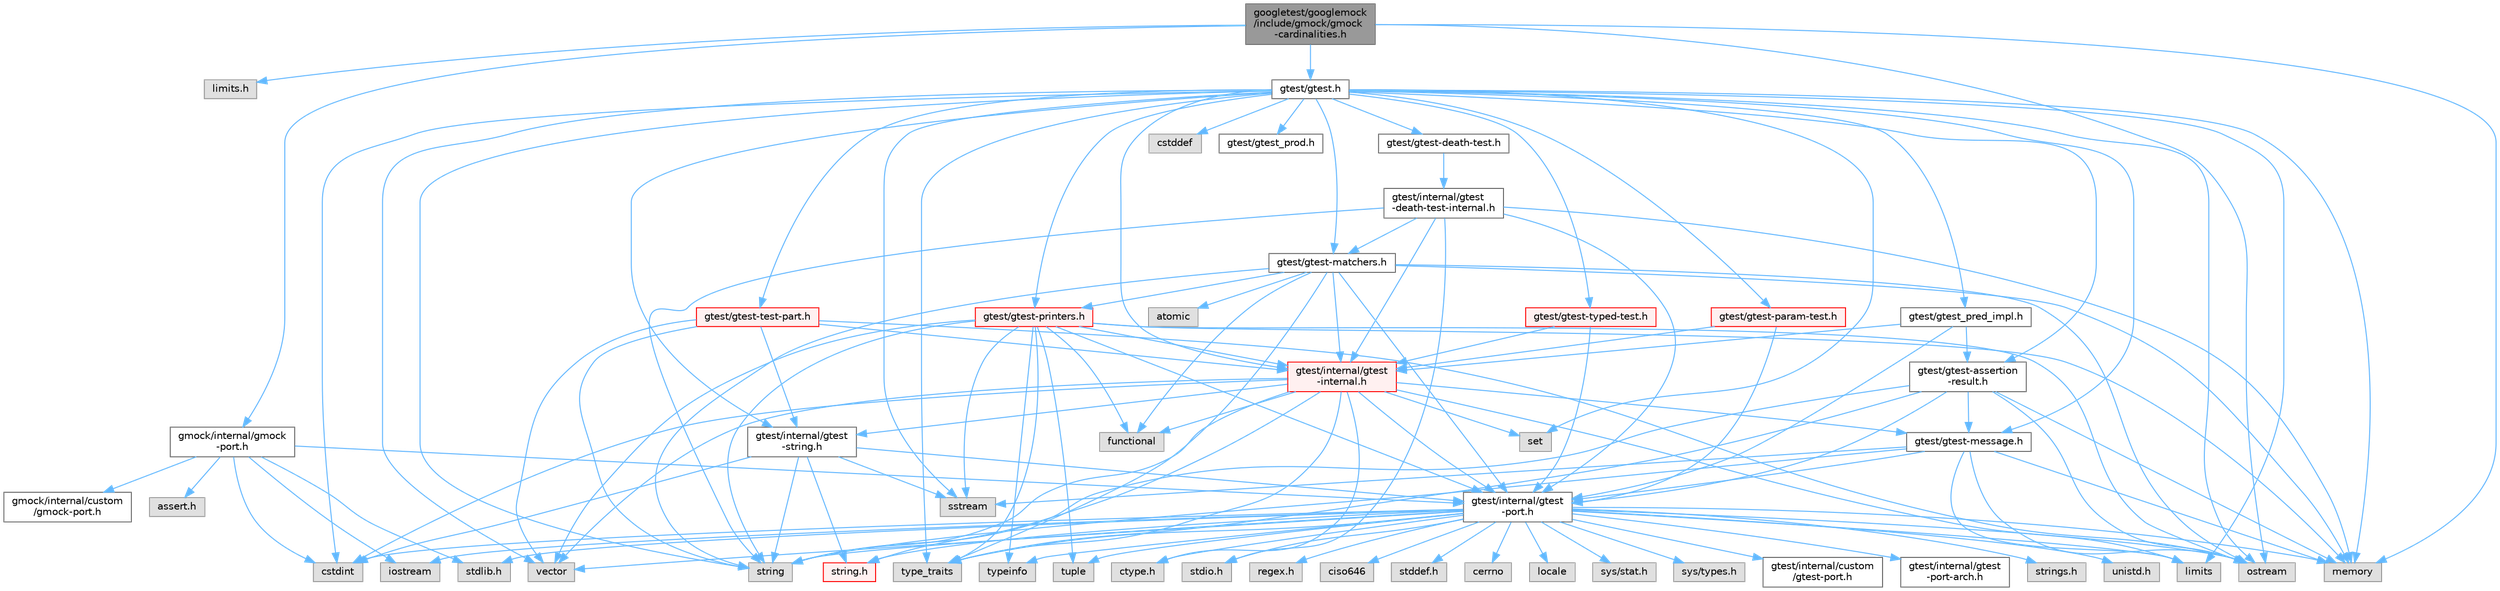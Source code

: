 digraph "googletest/googlemock/include/gmock/gmock-cardinalities.h"
{
 // LATEX_PDF_SIZE
  bgcolor="transparent";
  edge [fontname=Helvetica,fontsize=10,labelfontname=Helvetica,labelfontsize=10];
  node [fontname=Helvetica,fontsize=10,shape=box,height=0.2,width=0.4];
  Node1 [id="Node000001",label="googletest/googlemock\l/include/gmock/gmock\l-cardinalities.h",height=0.2,width=0.4,color="gray40", fillcolor="grey60", style="filled", fontcolor="black",tooltip=" "];
  Node1 -> Node2 [id="edge1_Node000001_Node000002",color="steelblue1",style="solid",tooltip=" "];
  Node2 [id="Node000002",label="limits.h",height=0.2,width=0.4,color="grey60", fillcolor="#E0E0E0", style="filled",tooltip=" "];
  Node1 -> Node3 [id="edge2_Node000001_Node000003",color="steelblue1",style="solid",tooltip=" "];
  Node3 [id="Node000003",label="memory",height=0.2,width=0.4,color="grey60", fillcolor="#E0E0E0", style="filled",tooltip=" "];
  Node1 -> Node4 [id="edge3_Node000001_Node000004",color="steelblue1",style="solid",tooltip=" "];
  Node4 [id="Node000004",label="ostream",height=0.2,width=0.4,color="grey60", fillcolor="#E0E0E0", style="filled",tooltip=" "];
  Node1 -> Node5 [id="edge4_Node000001_Node000005",color="steelblue1",style="solid",tooltip=" "];
  Node5 [id="Node000005",label="gmock/internal/gmock\l-port.h",height=0.2,width=0.4,color="grey40", fillcolor="white", style="filled",URL="$gmock-port_8h.html",tooltip=" "];
  Node5 -> Node6 [id="edge5_Node000005_Node000006",color="steelblue1",style="solid",tooltip=" "];
  Node6 [id="Node000006",label="assert.h",height=0.2,width=0.4,color="grey60", fillcolor="#E0E0E0", style="filled",tooltip=" "];
  Node5 -> Node7 [id="edge6_Node000005_Node000007",color="steelblue1",style="solid",tooltip=" "];
  Node7 [id="Node000007",label="stdlib.h",height=0.2,width=0.4,color="grey60", fillcolor="#E0E0E0", style="filled",tooltip=" "];
  Node5 -> Node8 [id="edge7_Node000005_Node000008",color="steelblue1",style="solid",tooltip=" "];
  Node8 [id="Node000008",label="cstdint",height=0.2,width=0.4,color="grey60", fillcolor="#E0E0E0", style="filled",tooltip=" "];
  Node5 -> Node9 [id="edge8_Node000005_Node000009",color="steelblue1",style="solid",tooltip=" "];
  Node9 [id="Node000009",label="iostream",height=0.2,width=0.4,color="grey60", fillcolor="#E0E0E0", style="filled",tooltip=" "];
  Node5 -> Node10 [id="edge9_Node000005_Node000010",color="steelblue1",style="solid",tooltip=" "];
  Node10 [id="Node000010",label="gmock/internal/custom\l/gmock-port.h",height=0.2,width=0.4,color="grey40", fillcolor="white", style="filled",URL="$custom_2gmock-port_8h.html",tooltip=" "];
  Node5 -> Node11 [id="edge10_Node000005_Node000011",color="steelblue1",style="solid",tooltip=" "];
  Node11 [id="Node000011",label="gtest/internal/gtest\l-port.h",height=0.2,width=0.4,color="grey40", fillcolor="white", style="filled",URL="$gtest-port_8h.html",tooltip=" "];
  Node11 -> Node12 [id="edge11_Node000011_Node000012",color="steelblue1",style="solid",tooltip=" "];
  Node12 [id="Node000012",label="ciso646",height=0.2,width=0.4,color="grey60", fillcolor="#E0E0E0", style="filled",tooltip=" "];
  Node11 -> Node13 [id="edge12_Node000011_Node000013",color="steelblue1",style="solid",tooltip=" "];
  Node13 [id="Node000013",label="ctype.h",height=0.2,width=0.4,color="grey60", fillcolor="#E0E0E0", style="filled",tooltip=" "];
  Node11 -> Node14 [id="edge13_Node000011_Node000014",color="steelblue1",style="solid",tooltip=" "];
  Node14 [id="Node000014",label="stddef.h",height=0.2,width=0.4,color="grey60", fillcolor="#E0E0E0", style="filled",tooltip=" "];
  Node11 -> Node15 [id="edge14_Node000011_Node000015",color="steelblue1",style="solid",tooltip=" "];
  Node15 [id="Node000015",label="stdio.h",height=0.2,width=0.4,color="grey60", fillcolor="#E0E0E0", style="filled",tooltip=" "];
  Node11 -> Node7 [id="edge15_Node000011_Node000007",color="steelblue1",style="solid",tooltip=" "];
  Node11 -> Node16 [id="edge16_Node000011_Node000016",color="steelblue1",style="solid",tooltip=" "];
  Node16 [id="Node000016",label="string.h",height=0.2,width=0.4,color="red", fillcolor="#FFF0F0", style="filled",URL="$string_8h.html",tooltip=" "];
  Node11 -> Node32 [id="edge17_Node000011_Node000032",color="steelblue1",style="solid",tooltip=" "];
  Node32 [id="Node000032",label="cerrno",height=0.2,width=0.4,color="grey60", fillcolor="#E0E0E0", style="filled",tooltip=" "];
  Node11 -> Node8 [id="edge18_Node000011_Node000008",color="steelblue1",style="solid",tooltip=" "];
  Node11 -> Node9 [id="edge19_Node000011_Node000009",color="steelblue1",style="solid",tooltip=" "];
  Node11 -> Node27 [id="edge20_Node000011_Node000027",color="steelblue1",style="solid",tooltip=" "];
  Node27 [id="Node000027",label="limits",height=0.2,width=0.4,color="grey60", fillcolor="#E0E0E0", style="filled",tooltip=" "];
  Node11 -> Node33 [id="edge21_Node000011_Node000033",color="steelblue1",style="solid",tooltip=" "];
  Node33 [id="Node000033",label="locale",height=0.2,width=0.4,color="grey60", fillcolor="#E0E0E0", style="filled",tooltip=" "];
  Node11 -> Node3 [id="edge22_Node000011_Node000003",color="steelblue1",style="solid",tooltip=" "];
  Node11 -> Node4 [id="edge23_Node000011_Node000004",color="steelblue1",style="solid",tooltip=" "];
  Node11 -> Node22 [id="edge24_Node000011_Node000022",color="steelblue1",style="solid",tooltip=" "];
  Node22 [id="Node000022",label="string",height=0.2,width=0.4,color="grey60", fillcolor="#E0E0E0", style="filled",tooltip=" "];
  Node11 -> Node34 [id="edge25_Node000011_Node000034",color="steelblue1",style="solid",tooltip=" "];
  Node34 [id="Node000034",label="tuple",height=0.2,width=0.4,color="grey60", fillcolor="#E0E0E0", style="filled",tooltip=" "];
  Node11 -> Node23 [id="edge26_Node000011_Node000023",color="steelblue1",style="solid",tooltip=" "];
  Node23 [id="Node000023",label="type_traits",height=0.2,width=0.4,color="grey60", fillcolor="#E0E0E0", style="filled",tooltip=" "];
  Node11 -> Node24 [id="edge27_Node000011_Node000024",color="steelblue1",style="solid",tooltip=" "];
  Node24 [id="Node000024",label="vector",height=0.2,width=0.4,color="grey60", fillcolor="#E0E0E0", style="filled",tooltip=" "];
  Node11 -> Node35 [id="edge28_Node000011_Node000035",color="steelblue1",style="solid",tooltip=" "];
  Node35 [id="Node000035",label="sys/stat.h",height=0.2,width=0.4,color="grey60", fillcolor="#E0E0E0", style="filled",tooltip=" "];
  Node11 -> Node36 [id="edge29_Node000011_Node000036",color="steelblue1",style="solid",tooltip=" "];
  Node36 [id="Node000036",label="sys/types.h",height=0.2,width=0.4,color="grey60", fillcolor="#E0E0E0", style="filled",tooltip=" "];
  Node11 -> Node37 [id="edge30_Node000011_Node000037",color="steelblue1",style="solid",tooltip=" "];
  Node37 [id="Node000037",label="gtest/internal/custom\l/gtest-port.h",height=0.2,width=0.4,color="grey40", fillcolor="white", style="filled",URL="$custom_2gtest-port_8h.html",tooltip=" "];
  Node11 -> Node38 [id="edge31_Node000011_Node000038",color="steelblue1",style="solid",tooltip=" "];
  Node38 [id="Node000038",label="gtest/internal/gtest\l-port-arch.h",height=0.2,width=0.4,color="grey40", fillcolor="white", style="filled",URL="$gtest-port-arch_8h.html",tooltip=" "];
  Node11 -> Node39 [id="edge32_Node000011_Node000039",color="steelblue1",style="solid",tooltip=" "];
  Node39 [id="Node000039",label="strings.h",height=0.2,width=0.4,color="grey60", fillcolor="#E0E0E0", style="filled",tooltip=" "];
  Node11 -> Node40 [id="edge33_Node000011_Node000040",color="steelblue1",style="solid",tooltip=" "];
  Node40 [id="Node000040",label="unistd.h",height=0.2,width=0.4,color="grey60", fillcolor="#E0E0E0", style="filled",tooltip=" "];
  Node11 -> Node41 [id="edge34_Node000011_Node000041",color="steelblue1",style="solid",tooltip=" "];
  Node41 [id="Node000041",label="regex.h",height=0.2,width=0.4,color="grey60", fillcolor="#E0E0E0", style="filled",tooltip=" "];
  Node11 -> Node42 [id="edge35_Node000011_Node000042",color="steelblue1",style="solid",tooltip=" "];
  Node42 [id="Node000042",label="typeinfo",height=0.2,width=0.4,color="grey60", fillcolor="#E0E0E0", style="filled",tooltip=" "];
  Node1 -> Node43 [id="edge36_Node000001_Node000043",color="steelblue1",style="solid",tooltip=" "];
  Node43 [id="Node000043",label="gtest/gtest.h",height=0.2,width=0.4,color="grey40", fillcolor="white", style="filled",URL="$gtest_8h.html",tooltip=" "];
  Node43 -> Node18 [id="edge37_Node000043_Node000018",color="steelblue1",style="solid",tooltip=" "];
  Node18 [id="Node000018",label="cstddef",height=0.2,width=0.4,color="grey60", fillcolor="#E0E0E0", style="filled",tooltip=" "];
  Node43 -> Node8 [id="edge38_Node000043_Node000008",color="steelblue1",style="solid",tooltip=" "];
  Node43 -> Node27 [id="edge39_Node000043_Node000027",color="steelblue1",style="solid",tooltip=" "];
  Node43 -> Node3 [id="edge40_Node000043_Node000003",color="steelblue1",style="solid",tooltip=" "];
  Node43 -> Node4 [id="edge41_Node000043_Node000004",color="steelblue1",style="solid",tooltip=" "];
  Node43 -> Node25 [id="edge42_Node000043_Node000025",color="steelblue1",style="solid",tooltip=" "];
  Node25 [id="Node000025",label="set",height=0.2,width=0.4,color="grey60", fillcolor="#E0E0E0", style="filled",tooltip=" "];
  Node43 -> Node44 [id="edge43_Node000043_Node000044",color="steelblue1",style="solid",tooltip=" "];
  Node44 [id="Node000044",label="sstream",height=0.2,width=0.4,color="grey60", fillcolor="#E0E0E0", style="filled",tooltip=" "];
  Node43 -> Node22 [id="edge44_Node000043_Node000022",color="steelblue1",style="solid",tooltip=" "];
  Node43 -> Node23 [id="edge45_Node000043_Node000023",color="steelblue1",style="solid",tooltip=" "];
  Node43 -> Node24 [id="edge46_Node000043_Node000024",color="steelblue1",style="solid",tooltip=" "];
  Node43 -> Node45 [id="edge47_Node000043_Node000045",color="steelblue1",style="solid",tooltip=" "];
  Node45 [id="Node000045",label="gtest/gtest-assertion\l-result.h",height=0.2,width=0.4,color="grey40", fillcolor="white", style="filled",URL="$gtest-assertion-result_8h.html",tooltip=" "];
  Node45 -> Node3 [id="edge48_Node000045_Node000003",color="steelblue1",style="solid",tooltip=" "];
  Node45 -> Node4 [id="edge49_Node000045_Node000004",color="steelblue1",style="solid",tooltip=" "];
  Node45 -> Node22 [id="edge50_Node000045_Node000022",color="steelblue1",style="solid",tooltip=" "];
  Node45 -> Node23 [id="edge51_Node000045_Node000023",color="steelblue1",style="solid",tooltip=" "];
  Node45 -> Node46 [id="edge52_Node000045_Node000046",color="steelblue1",style="solid",tooltip=" "];
  Node46 [id="Node000046",label="gtest/gtest-message.h",height=0.2,width=0.4,color="grey40", fillcolor="white", style="filled",URL="$gtest-message_8h.html",tooltip=" "];
  Node46 -> Node27 [id="edge53_Node000046_Node000027",color="steelblue1",style="solid",tooltip=" "];
  Node46 -> Node3 [id="edge54_Node000046_Node000003",color="steelblue1",style="solid",tooltip=" "];
  Node46 -> Node4 [id="edge55_Node000046_Node000004",color="steelblue1",style="solid",tooltip=" "];
  Node46 -> Node44 [id="edge56_Node000046_Node000044",color="steelblue1",style="solid",tooltip=" "];
  Node46 -> Node22 [id="edge57_Node000046_Node000022",color="steelblue1",style="solid",tooltip=" "];
  Node46 -> Node11 [id="edge58_Node000046_Node000011",color="steelblue1",style="solid",tooltip=" "];
  Node45 -> Node11 [id="edge59_Node000045_Node000011",color="steelblue1",style="solid",tooltip=" "];
  Node43 -> Node47 [id="edge60_Node000043_Node000047",color="steelblue1",style="solid",tooltip=" "];
  Node47 [id="Node000047",label="gtest/gtest-death-test.h",height=0.2,width=0.4,color="grey40", fillcolor="white", style="filled",URL="$gtest-death-test_8h.html",tooltip=" "];
  Node47 -> Node48 [id="edge61_Node000047_Node000048",color="steelblue1",style="solid",tooltip=" "];
  Node48 [id="Node000048",label="gtest/internal/gtest\l-death-test-internal.h",height=0.2,width=0.4,color="grey40", fillcolor="white", style="filled",URL="$gtest-death-test-internal_8h.html",tooltip=" "];
  Node48 -> Node15 [id="edge62_Node000048_Node000015",color="steelblue1",style="solid",tooltip=" "];
  Node48 -> Node3 [id="edge63_Node000048_Node000003",color="steelblue1",style="solid",tooltip=" "];
  Node48 -> Node22 [id="edge64_Node000048_Node000022",color="steelblue1",style="solid",tooltip=" "];
  Node48 -> Node49 [id="edge65_Node000048_Node000049",color="steelblue1",style="solid",tooltip=" "];
  Node49 [id="Node000049",label="gtest/gtest-matchers.h",height=0.2,width=0.4,color="grey40", fillcolor="white", style="filled",URL="$gtest-matchers_8h.html",tooltip=" "];
  Node49 -> Node50 [id="edge66_Node000049_Node000050",color="steelblue1",style="solid",tooltip=" "];
  Node50 [id="Node000050",label="atomic",height=0.2,width=0.4,color="grey60", fillcolor="#E0E0E0", style="filled",tooltip=" "];
  Node49 -> Node51 [id="edge67_Node000049_Node000051",color="steelblue1",style="solid",tooltip=" "];
  Node51 [id="Node000051",label="functional",height=0.2,width=0.4,color="grey60", fillcolor="#E0E0E0", style="filled",tooltip=" "];
  Node49 -> Node3 [id="edge68_Node000049_Node000003",color="steelblue1",style="solid",tooltip=" "];
  Node49 -> Node4 [id="edge69_Node000049_Node000004",color="steelblue1",style="solid",tooltip=" "];
  Node49 -> Node22 [id="edge70_Node000049_Node000022",color="steelblue1",style="solid",tooltip=" "];
  Node49 -> Node23 [id="edge71_Node000049_Node000023",color="steelblue1",style="solid",tooltip=" "];
  Node49 -> Node52 [id="edge72_Node000049_Node000052",color="steelblue1",style="solid",tooltip=" "];
  Node52 [id="Node000052",label="gtest/gtest-printers.h",height=0.2,width=0.4,color="red", fillcolor="#FFF0F0", style="filled",URL="$gtest-printers_8h.html",tooltip=" "];
  Node52 -> Node51 [id="edge73_Node000052_Node000051",color="steelblue1",style="solid",tooltip=" "];
  Node52 -> Node3 [id="edge74_Node000052_Node000003",color="steelblue1",style="solid",tooltip=" "];
  Node52 -> Node4 [id="edge75_Node000052_Node000004",color="steelblue1",style="solid",tooltip=" "];
  Node52 -> Node44 [id="edge76_Node000052_Node000044",color="steelblue1",style="solid",tooltip=" "];
  Node52 -> Node22 [id="edge77_Node000052_Node000022",color="steelblue1",style="solid",tooltip=" "];
  Node52 -> Node34 [id="edge78_Node000052_Node000034",color="steelblue1",style="solid",tooltip=" "];
  Node52 -> Node23 [id="edge79_Node000052_Node000023",color="steelblue1",style="solid",tooltip=" "];
  Node52 -> Node42 [id="edge80_Node000052_Node000042",color="steelblue1",style="solid",tooltip=" "];
  Node52 -> Node24 [id="edge81_Node000052_Node000024",color="steelblue1",style="solid",tooltip=" "];
  Node52 -> Node53 [id="edge82_Node000052_Node000053",color="steelblue1",style="solid",tooltip=" "];
  Node53 [id="Node000053",label="gtest/internal/gtest\l-internal.h",height=0.2,width=0.4,color="red", fillcolor="#FFF0F0", style="filled",URL="$gtest-internal_8h.html",tooltip=" "];
  Node53 -> Node11 [id="edge83_Node000053_Node000011",color="steelblue1",style="solid",tooltip=" "];
  Node53 -> Node13 [id="edge84_Node000053_Node000013",color="steelblue1",style="solid",tooltip=" "];
  Node53 -> Node16 [id="edge85_Node000053_Node000016",color="steelblue1",style="solid",tooltip=" "];
  Node53 -> Node8 [id="edge86_Node000053_Node000008",color="steelblue1",style="solid",tooltip=" "];
  Node53 -> Node51 [id="edge87_Node000053_Node000051",color="steelblue1",style="solid",tooltip=" "];
  Node53 -> Node27 [id="edge88_Node000053_Node000027",color="steelblue1",style="solid",tooltip=" "];
  Node53 -> Node25 [id="edge89_Node000053_Node000025",color="steelblue1",style="solid",tooltip=" "];
  Node53 -> Node22 [id="edge90_Node000053_Node000022",color="steelblue1",style="solid",tooltip=" "];
  Node53 -> Node23 [id="edge91_Node000053_Node000023",color="steelblue1",style="solid",tooltip=" "];
  Node53 -> Node24 [id="edge92_Node000053_Node000024",color="steelblue1",style="solid",tooltip=" "];
  Node53 -> Node46 [id="edge93_Node000053_Node000046",color="steelblue1",style="solid",tooltip=" "];
  Node53 -> Node57 [id="edge94_Node000053_Node000057",color="steelblue1",style="solid",tooltip=" "];
  Node57 [id="Node000057",label="gtest/internal/gtest\l-string.h",height=0.2,width=0.4,color="grey40", fillcolor="white", style="filled",URL="$gtest-string_8h.html",tooltip=" "];
  Node57 -> Node16 [id="edge95_Node000057_Node000016",color="steelblue1",style="solid",tooltip=" "];
  Node57 -> Node8 [id="edge96_Node000057_Node000008",color="steelblue1",style="solid",tooltip=" "];
  Node57 -> Node44 [id="edge97_Node000057_Node000044",color="steelblue1",style="solid",tooltip=" "];
  Node57 -> Node22 [id="edge98_Node000057_Node000022",color="steelblue1",style="solid",tooltip=" "];
  Node57 -> Node11 [id="edge99_Node000057_Node000011",color="steelblue1",style="solid",tooltip=" "];
  Node52 -> Node11 [id="edge100_Node000052_Node000011",color="steelblue1",style="solid",tooltip=" "];
  Node49 -> Node53 [id="edge101_Node000049_Node000053",color="steelblue1",style="solid",tooltip=" "];
  Node49 -> Node11 [id="edge102_Node000049_Node000011",color="steelblue1",style="solid",tooltip=" "];
  Node48 -> Node53 [id="edge103_Node000048_Node000053",color="steelblue1",style="solid",tooltip=" "];
  Node48 -> Node11 [id="edge104_Node000048_Node000011",color="steelblue1",style="solid",tooltip=" "];
  Node43 -> Node49 [id="edge105_Node000043_Node000049",color="steelblue1",style="solid",tooltip=" "];
  Node43 -> Node46 [id="edge106_Node000043_Node000046",color="steelblue1",style="solid",tooltip=" "];
  Node43 -> Node60 [id="edge107_Node000043_Node000060",color="steelblue1",style="solid",tooltip=" "];
  Node60 [id="Node000060",label="gtest/gtest-param-test.h",height=0.2,width=0.4,color="red", fillcolor="#FFF0F0", style="filled",URL="$gtest-param-test_8h.html",tooltip=" "];
  Node60 -> Node53 [id="edge108_Node000060_Node000053",color="steelblue1",style="solid",tooltip=" "];
  Node60 -> Node11 [id="edge109_Node000060_Node000011",color="steelblue1",style="solid",tooltip=" "];
  Node43 -> Node52 [id="edge110_Node000043_Node000052",color="steelblue1",style="solid",tooltip=" "];
  Node43 -> Node64 [id="edge111_Node000043_Node000064",color="steelblue1",style="solid",tooltip=" "];
  Node64 [id="Node000064",label="gtest/gtest-test-part.h",height=0.2,width=0.4,color="red", fillcolor="#FFF0F0", style="filled",URL="$gtest-test-part_8h.html",tooltip=" "];
  Node64 -> Node4 [id="edge112_Node000064_Node000004",color="steelblue1",style="solid",tooltip=" "];
  Node64 -> Node22 [id="edge113_Node000064_Node000022",color="steelblue1",style="solid",tooltip=" "];
  Node64 -> Node24 [id="edge114_Node000064_Node000024",color="steelblue1",style="solid",tooltip=" "];
  Node64 -> Node53 [id="edge115_Node000064_Node000053",color="steelblue1",style="solid",tooltip=" "];
  Node64 -> Node57 [id="edge116_Node000064_Node000057",color="steelblue1",style="solid",tooltip=" "];
  Node43 -> Node66 [id="edge117_Node000043_Node000066",color="steelblue1",style="solid",tooltip=" "];
  Node66 [id="Node000066",label="gtest/gtest-typed-test.h",height=0.2,width=0.4,color="red", fillcolor="#FFF0F0", style="filled",URL="$gtest-typed-test_8h.html",tooltip=" "];
  Node66 -> Node53 [id="edge118_Node000066_Node000053",color="steelblue1",style="solid",tooltip=" "];
  Node66 -> Node11 [id="edge119_Node000066_Node000011",color="steelblue1",style="solid",tooltip=" "];
  Node43 -> Node67 [id="edge120_Node000043_Node000067",color="steelblue1",style="solid",tooltip=" "];
  Node67 [id="Node000067",label="gtest/gtest_pred_impl.h",height=0.2,width=0.4,color="grey40", fillcolor="white", style="filled",URL="$gtest__pred__impl_8h.html",tooltip=" "];
  Node67 -> Node45 [id="edge121_Node000067_Node000045",color="steelblue1",style="solid",tooltip=" "];
  Node67 -> Node53 [id="edge122_Node000067_Node000053",color="steelblue1",style="solid",tooltip=" "];
  Node67 -> Node11 [id="edge123_Node000067_Node000011",color="steelblue1",style="solid",tooltip=" "];
  Node43 -> Node68 [id="edge124_Node000043_Node000068",color="steelblue1",style="solid",tooltip=" "];
  Node68 [id="Node000068",label="gtest/gtest_prod.h",height=0.2,width=0.4,color="grey40", fillcolor="white", style="filled",URL="$gtest__prod_8h.html",tooltip=" "];
  Node43 -> Node53 [id="edge125_Node000043_Node000053",color="steelblue1",style="solid",tooltip=" "];
  Node43 -> Node57 [id="edge126_Node000043_Node000057",color="steelblue1",style="solid",tooltip=" "];
}
